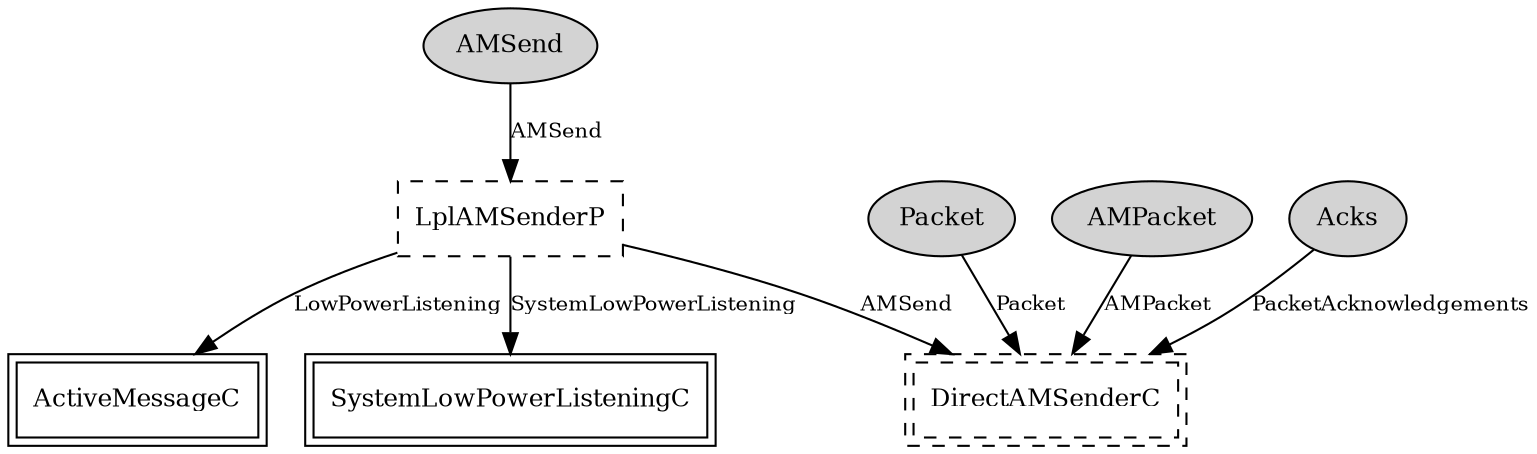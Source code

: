 digraph "tos.system.LplAMSenderC" {
  n0x2ace82b114f0 [shape=ellipse, style=filled, label="AMSend", fontsize=12];
  "LplAMSenderC.LplAMSenderP" [fontsize=12, shape=box, style=dashed, label="LplAMSenderP", URL="../chtml/tos.system.LplAMSenderP.html"];
  n0x2ace82b10120 [shape=ellipse, style=filled, label="Packet", fontsize=12];
  "LplAMSenderC.DirectAMSenderC" [fontsize=12, shape=box,peripheries=2, style=dashed, label="DirectAMSenderC", URL="../chtml/tos.system.DirectAMSenderC.html"];
  n0x2ace82b10d30 [shape=ellipse, style=filled, label="AMPacket", fontsize=12];
  "LplAMSenderC.DirectAMSenderC" [fontsize=12, shape=box,peripheries=2, style=dashed, label="DirectAMSenderC", URL="../chtml/tos.system.DirectAMSenderC.html"];
  n0x2ace82b0e540 [shape=ellipse, style=filled, label="Acks", fontsize=12];
  "LplAMSenderC.DirectAMSenderC" [fontsize=12, shape=box,peripheries=2, style=dashed, label="DirectAMSenderC", URL="../chtml/tos.system.DirectAMSenderC.html"];
  "LplAMSenderC.LplAMSenderP" [fontsize=12, shape=box, style=dashed, label="LplAMSenderP", URL="../chtml/tos.system.LplAMSenderP.html"];
  "LplAMSenderC.DirectAMSenderC" [fontsize=12, shape=box,peripheries=2, style=dashed, label="DirectAMSenderC", URL="../chtml/tos.system.DirectAMSenderC.html"];
  "LplAMSenderC.LplAMSenderP" [fontsize=12, shape=box, style=dashed, label="LplAMSenderP", URL="../chtml/tos.system.LplAMSenderP.html"];
  "ActiveMessageC" [fontsize=12, shape=box,peripheries=2, URL="../chtml/tos.platforms.iris.ActiveMessageC.html"];
  "LplAMSenderC.LplAMSenderP" [fontsize=12, shape=box, style=dashed, label="LplAMSenderP", URL="../chtml/tos.system.LplAMSenderP.html"];
  "SystemLowPowerListeningC" [fontsize=12, shape=box,peripheries=2, URL="../chtml/tos.system.SystemLowPowerListeningC.html"];
  "n0x2ace82b114f0" -> "LplAMSenderC.LplAMSenderP" [label="AMSend", URL="../ihtml/tos.interfaces.AMSend.html", fontsize=10];
  "n0x2ace82b10120" -> "LplAMSenderC.DirectAMSenderC" [label="Packet", URL="../ihtml/tos.interfaces.Packet.html", fontsize=10];
  "n0x2ace82b10d30" -> "LplAMSenderC.DirectAMSenderC" [label="AMPacket", URL="../ihtml/tos.interfaces.AMPacket.html", fontsize=10];
  "n0x2ace82b0e540" -> "LplAMSenderC.DirectAMSenderC" [label="PacketAcknowledgements", URL="../ihtml/tos.interfaces.PacketAcknowledgements.html", fontsize=10];
  "LplAMSenderC.LplAMSenderP" -> "LplAMSenderC.DirectAMSenderC" [label="AMSend", URL="../ihtml/tos.interfaces.AMSend.html", fontsize=10];
  "LplAMSenderC.LplAMSenderP" -> "ActiveMessageC" [label="LowPowerListening", URL="../ihtml/tos.interfaces.LowPowerListening.html", fontsize=10];
  "LplAMSenderC.LplAMSenderP" -> "SystemLowPowerListeningC" [label="SystemLowPowerListening", URL="../ihtml/tos.interfaces.SystemLowPowerListening.html", fontsize=10];
}
